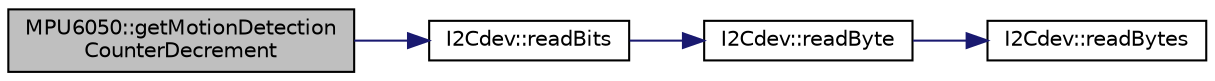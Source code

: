 digraph "MPU6050::getMotionDetectionCounterDecrement"
{
  edge [fontname="Helvetica",fontsize="10",labelfontname="Helvetica",labelfontsize="10"];
  node [fontname="Helvetica",fontsize="10",shape=record];
  rankdir="LR";
  Node309 [label="MPU6050::getMotionDetection\lCounterDecrement",height=0.2,width=0.4,color="black", fillcolor="grey75", style="filled", fontcolor="black"];
  Node309 -> Node310 [color="midnightblue",fontsize="10",style="solid",fontname="Helvetica"];
  Node310 [label="I2Cdev::readBits",height=0.2,width=0.4,color="black", fillcolor="white", style="filled",URL="$class_i2_cdev.html#ab507de3d1a8f9e1528038ed2b2301d31",tooltip="Read multiple bits from an 8-bit device register. "];
  Node310 -> Node311 [color="midnightblue",fontsize="10",style="solid",fontname="Helvetica"];
  Node311 [label="I2Cdev::readByte",height=0.2,width=0.4,color="black", fillcolor="white", style="filled",URL="$class_i2_cdev.html#aef1db446b45660c6631fc780278ac366",tooltip="Read single byte from an 8-bit device register. "];
  Node311 -> Node312 [color="midnightblue",fontsize="10",style="solid",fontname="Helvetica"];
  Node312 [label="I2Cdev::readBytes",height=0.2,width=0.4,color="black", fillcolor="white", style="filled",URL="$class_i2_cdev.html#ae1eed9468ce4653e080bfd8481d2ac88",tooltip="Read multiple bytes from an 8-bit device register. "];
}
